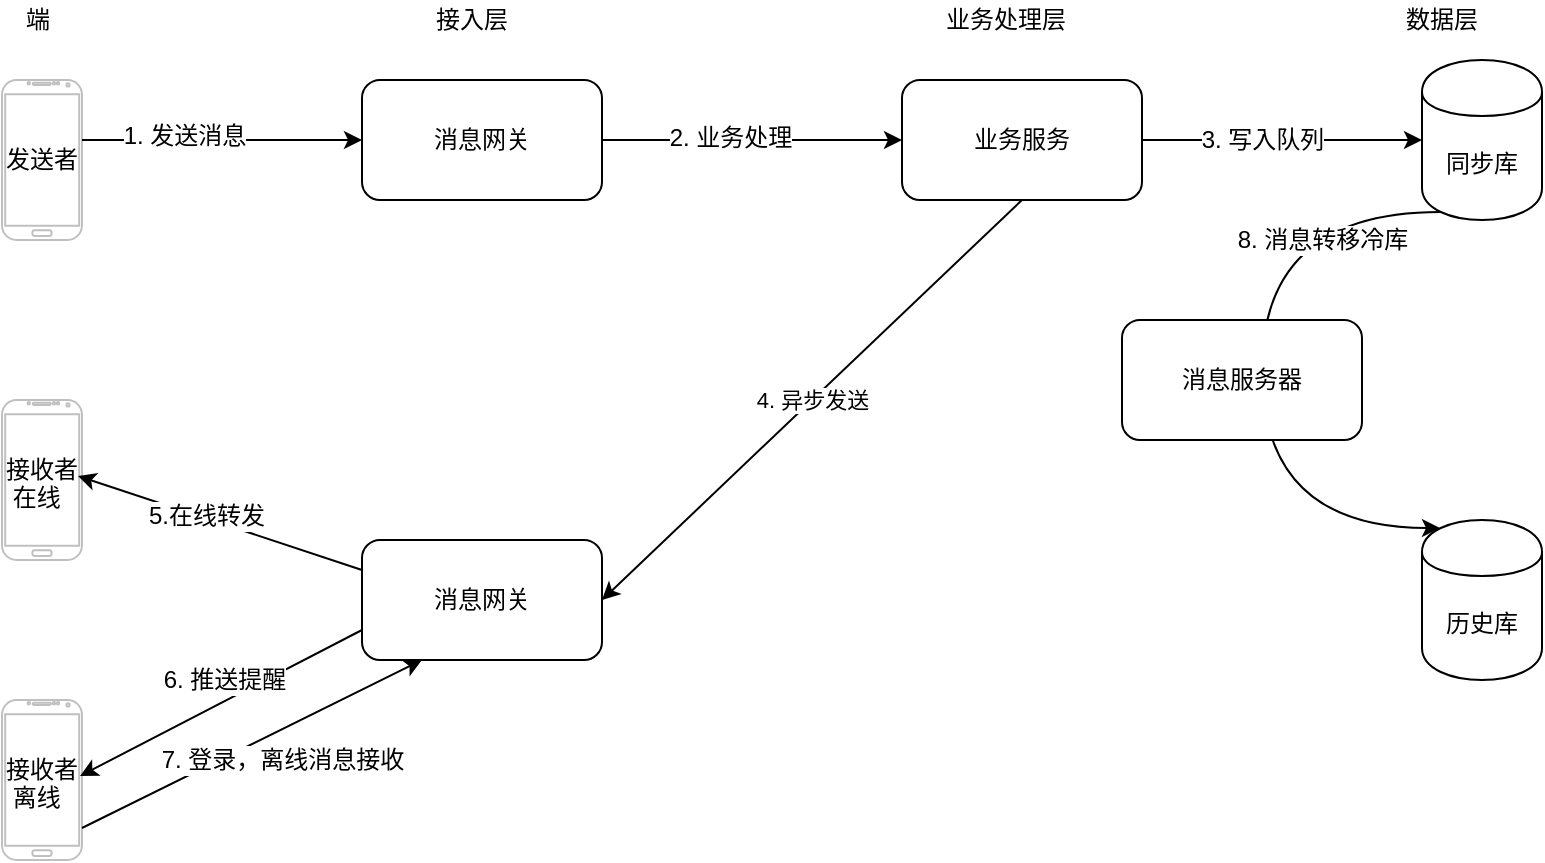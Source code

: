<mxfile version="12.2.2" type="device" pages="1"><diagram id="ZGYIoBKd13s_T1CWap09" name="第 1 页"><mxGraphModel dx="946" dy="638" grid="1" gridSize="10" guides="1" tooltips="1" connect="1" arrows="1" fold="1" page="1" pageScale="1" pageWidth="1169" pageHeight="827" math="0" shadow="0"><root><mxCell id="0"/><mxCell id="1" parent="0"/><mxCell id="BvnMG65yEx3vMFB8q-3R-1" value="" style="verticalLabelPosition=bottom;verticalAlign=top;html=1;shadow=0;dashed=0;strokeWidth=1;shape=mxgraph.android.phone2;strokeColor=#c0c0c0;" parent="1" vertex="1"><mxGeometry x="170" y="140" width="40" height="80" as="geometry"/></mxCell><mxCell id="BvnMG65yEx3vMFB8q-3R-5" value="" style="verticalLabelPosition=bottom;verticalAlign=top;html=1;shadow=0;dashed=0;strokeWidth=1;shape=mxgraph.android.phone2;strokeColor=#c0c0c0;" parent="1" vertex="1"><mxGeometry x="170" y="300" width="40" height="80" as="geometry"/></mxCell><mxCell id="BvnMG65yEx3vMFB8q-3R-7" value="" style="verticalLabelPosition=bottom;verticalAlign=top;html=1;shadow=0;dashed=0;strokeWidth=1;shape=mxgraph.android.phone2;strokeColor=#c0c0c0;" parent="1" vertex="1"><mxGeometry x="170" y="450" width="40" height="80" as="geometry"/></mxCell><mxCell id="BvnMG65yEx3vMFB8q-3R-17" style="edgeStyle=none;rounded=0;orthogonalLoop=1;jettySize=auto;html=1;exitX=0;exitY=0.5;exitDx=0;exitDy=0;entryX=1;entryY=0.375;entryDx=0;entryDy=0;entryPerimeter=0;endArrow=none;endFill=0;startArrow=classic;startFill=1;" parent="1" source="BvnMG65yEx3vMFB8q-3R-8" target="BvnMG65yEx3vMFB8q-3R-1" edge="1"><mxGeometry relative="1" as="geometry"/></mxCell><mxCell id="BvnMG65yEx3vMFB8q-3R-18" value="1. 发送消息" style="text;html=1;resizable=0;points=[];align=center;verticalAlign=middle;labelBackgroundColor=#ffffff;" parent="BvnMG65yEx3vMFB8q-3R-17" vertex="1" connectable="0"><mxGeometry x="0.271" y="-2" relative="1" as="geometry"><mxPoint as="offset"/></mxGeometry></mxCell><mxCell id="BvnMG65yEx3vMFB8q-3R-19" style="edgeStyle=none;rounded=0;orthogonalLoop=1;jettySize=auto;html=1;exitX=1;exitY=0.5;exitDx=0;exitDy=0;entryX=0;entryY=0.5;entryDx=0;entryDy=0;startArrow=none;startFill=0;endArrow=classic;endFill=1;" parent="1" source="BvnMG65yEx3vMFB8q-3R-8" target="BvnMG65yEx3vMFB8q-3R-12" edge="1"><mxGeometry relative="1" as="geometry"/></mxCell><mxCell id="BvnMG65yEx3vMFB8q-3R-27" value="2. 业务处理" style="text;html=1;resizable=0;points=[];align=center;verticalAlign=middle;labelBackgroundColor=#ffffff;" parent="BvnMG65yEx3vMFB8q-3R-19" vertex="1" connectable="0"><mxGeometry x="-0.147" y="1" relative="1" as="geometry"><mxPoint as="offset"/></mxGeometry></mxCell><mxCell id="BvnMG65yEx3vMFB8q-3R-8" value="消息网关" style="rounded=1;whiteSpace=wrap;html=1;" parent="1" vertex="1"><mxGeometry x="350" y="140" width="120" height="60" as="geometry"/></mxCell><mxCell id="BvnMG65yEx3vMFB8q-3R-9" value="端" style="text;html=1;resizable=0;points=[];autosize=1;align=left;verticalAlign=top;spacingTop=-4;" parent="1" vertex="1"><mxGeometry x="180" y="100" width="30" height="20" as="geometry"/></mxCell><mxCell id="BvnMG65yEx3vMFB8q-3R-10" value="接入层" style="text;html=1;resizable=0;points=[];autosize=1;align=left;verticalAlign=top;spacingTop=-4;" parent="1" vertex="1"><mxGeometry x="385" y="100" width="50" height="20" as="geometry"/></mxCell><mxCell id="BvnMG65yEx3vMFB8q-3R-24" style="edgeStyle=none;rounded=0;orthogonalLoop=1;jettySize=auto;html=1;exitX=0;exitY=0.25;exitDx=0;exitDy=0;entryX=0.95;entryY=0.475;entryDx=0;entryDy=0;entryPerimeter=0;startArrow=none;startFill=0;endArrow=classic;endFill=1;" parent="1" source="BvnMG65yEx3vMFB8q-3R-11" target="BvnMG65yEx3vMFB8q-3R-5" edge="1"><mxGeometry relative="1" as="geometry"/></mxCell><mxCell id="BvnMG65yEx3vMFB8q-3R-29" value="5.在线转发" style="text;html=1;resizable=0;points=[];align=center;verticalAlign=middle;labelBackgroundColor=#ffffff;" parent="BvnMG65yEx3vMFB8q-3R-24" vertex="1" connectable="0"><mxGeometry x="0.104" y="-1" relative="1" as="geometry"><mxPoint as="offset"/></mxGeometry></mxCell><mxCell id="BvnMG65yEx3vMFB8q-3R-25" style="edgeStyle=none;rounded=0;orthogonalLoop=1;jettySize=auto;html=1;exitX=0;exitY=0.75;exitDx=0;exitDy=0;entryX=0.975;entryY=0.475;entryDx=0;entryDy=0;entryPerimeter=0;startArrow=none;startFill=0;endArrow=classic;endFill=1;" parent="1" source="BvnMG65yEx3vMFB8q-3R-11" target="BvnMG65yEx3vMFB8q-3R-7" edge="1"><mxGeometry relative="1" as="geometry"/></mxCell><mxCell id="BvnMG65yEx3vMFB8q-3R-32" value="6. 推送提醒" style="text;html=1;resizable=0;points=[];align=center;verticalAlign=middle;labelBackgroundColor=#ffffff;" parent="BvnMG65yEx3vMFB8q-3R-25" vertex="1" connectable="0"><mxGeometry x="0.205" y="-4" relative="1" as="geometry"><mxPoint x="17" y="-15.5" as="offset"/></mxGeometry></mxCell><mxCell id="BvnMG65yEx3vMFB8q-3R-37" style="edgeStyle=none;rounded=0;orthogonalLoop=1;jettySize=auto;html=1;exitX=0.25;exitY=1;exitDx=0;exitDy=0;entryX=1;entryY=0.8;entryDx=0;entryDy=0;entryPerimeter=0;startArrow=classic;startFill=1;endArrow=none;endFill=0;" parent="1" source="BvnMG65yEx3vMFB8q-3R-11" target="BvnMG65yEx3vMFB8q-3R-7" edge="1"><mxGeometry relative="1" as="geometry"/></mxCell><mxCell id="BvnMG65yEx3vMFB8q-3R-38" value="7. 登录，离线消息接收" style="text;html=1;resizable=0;points=[];align=center;verticalAlign=middle;labelBackgroundColor=#ffffff;" parent="BvnMG65yEx3vMFB8q-3R-37" vertex="1" connectable="0"><mxGeometry x="0.057" relative="1" as="geometry"><mxPoint x="19.5" y="5.5" as="offset"/></mxGeometry></mxCell><mxCell id="BvnMG65yEx3vMFB8q-3R-11" value="消息网关" style="rounded=1;whiteSpace=wrap;html=1;" parent="1" vertex="1"><mxGeometry x="350" y="370" width="120" height="60" as="geometry"/></mxCell><mxCell id="BvnMG65yEx3vMFB8q-3R-20" style="edgeStyle=none;rounded=0;orthogonalLoop=1;jettySize=auto;html=1;exitX=1;exitY=0.5;exitDx=0;exitDy=0;entryX=0;entryY=0.5;entryDx=0;entryDy=0;startArrow=none;startFill=0;endArrow=classic;endFill=1;" parent="1" source="BvnMG65yEx3vMFB8q-3R-12" target="BvnMG65yEx3vMFB8q-3R-15" edge="1"><mxGeometry relative="1" as="geometry"/></mxCell><mxCell id="BvnMG65yEx3vMFB8q-3R-28" value="3. 写入队列" style="text;html=1;resizable=0;points=[];align=center;verticalAlign=middle;labelBackgroundColor=#ffffff;" parent="BvnMG65yEx3vMFB8q-3R-20" vertex="1" connectable="0"><mxGeometry x="-0.314" y="-1" relative="1" as="geometry"><mxPoint x="12" y="-1" as="offset"/></mxGeometry></mxCell><mxCell id="BvnMG65yEx3vMFB8q-3R-22" value="4. 异步发送" style="edgeStyle=none;rounded=0;orthogonalLoop=1;jettySize=auto;html=1;exitX=0.5;exitY=1;exitDx=0;exitDy=0;entryX=1;entryY=0.5;entryDx=0;entryDy=0;startArrow=none;startFill=0;endArrow=classic;endFill=1;" parent="1" source="BvnMG65yEx3vMFB8q-3R-12" target="BvnMG65yEx3vMFB8q-3R-11" edge="1"><mxGeometry relative="1" as="geometry"/></mxCell><mxCell id="BvnMG65yEx3vMFB8q-3R-12" value="业务服务" style="rounded=1;whiteSpace=wrap;html=1;" parent="1" vertex="1"><mxGeometry x="620" y="140" width="120" height="60" as="geometry"/></mxCell><mxCell id="BvnMG65yEx3vMFB8q-3R-13" value="业务处理层" style="text;html=1;resizable=0;points=[];autosize=1;align=left;verticalAlign=top;spacingTop=-4;" parent="1" vertex="1"><mxGeometry x="640" y="100" width="80" height="20" as="geometry"/></mxCell><mxCell id="BvnMG65yEx3vMFB8q-3R-40" style="edgeStyle=orthogonalEdgeStyle;curved=1;rounded=0;orthogonalLoop=1;jettySize=auto;html=1;exitX=0.15;exitY=0.95;exitDx=0;exitDy=0;exitPerimeter=0;entryX=0.15;entryY=0.05;entryDx=0;entryDy=0;entryPerimeter=0;startArrow=none;startFill=0;endArrow=classic;endFill=1;" parent="1" source="BvnMG65yEx3vMFB8q-3R-15" target="BvnMG65yEx3vMFB8q-3R-16" edge="1"><mxGeometry relative="1" as="geometry"><Array as="points"><mxPoint x="800" y="206"/><mxPoint x="800" y="364"/></Array></mxGeometry></mxCell><mxCell id="BvnMG65yEx3vMFB8q-3R-42" value="8. 消息转移冷库" style="text;html=1;resizable=0;points=[];align=center;verticalAlign=middle;labelBackgroundColor=#ffffff;" parent="BvnMG65yEx3vMFB8q-3R-40" vertex="1" connectable="0"><mxGeometry x="-0.643" y="12" relative="1" as="geometry"><mxPoint x="1" y="2" as="offset"/></mxGeometry></mxCell><mxCell id="BvnMG65yEx3vMFB8q-3R-15" value="同步库" style="shape=cylinder;whiteSpace=wrap;html=1;boundedLbl=1;backgroundOutline=1;" parent="1" vertex="1"><mxGeometry x="880" y="130" width="60" height="80" as="geometry"/></mxCell><mxCell id="BvnMG65yEx3vMFB8q-3R-16" value="历史库" style="shape=cylinder;whiteSpace=wrap;html=1;boundedLbl=1;backgroundOutline=1;" parent="1" vertex="1"><mxGeometry x="880" y="360" width="60" height="80" as="geometry"/></mxCell><mxCell id="BvnMG65yEx3vMFB8q-3R-31" value="接收者&lt;br&gt;&amp;nbsp;离线" style="text;html=1;resizable=0;points=[];autosize=1;align=left;verticalAlign=top;spacingTop=-4;" parent="1" vertex="1"><mxGeometry x="170" y="475" width="50" height="30" as="geometry"/></mxCell><mxCell id="BvnMG65yEx3vMFB8q-3R-41" value="消息服务器" style="rounded=1;whiteSpace=wrap;html=1;" parent="1" vertex="1"><mxGeometry x="730" y="260" width="120" height="60" as="geometry"/></mxCell><mxCell id="BvnMG65yEx3vMFB8q-3R-43" value="数据层" style="text;html=1;resizable=0;points=[];autosize=1;align=left;verticalAlign=top;spacingTop=-4;" parent="1" vertex="1"><mxGeometry x="870" y="100" width="50" height="20" as="geometry"/></mxCell><mxCell id="lhWoN8YztQxGYDBnVK4r-1" value="发送者" style="text;html=1;resizable=0;points=[];autosize=1;align=left;verticalAlign=top;spacingTop=-4;" parent="1" vertex="1"><mxGeometry x="170" y="170" width="50" height="20" as="geometry"/></mxCell><mxCell id="lhWoN8YztQxGYDBnVK4r-2" value="接收者&lt;br&gt;&amp;nbsp;在线" style="text;html=1;resizable=0;points=[];autosize=1;align=left;verticalAlign=top;spacingTop=-4;" parent="1" vertex="1"><mxGeometry x="170" y="325" width="50" height="30" as="geometry"/></mxCell></root></mxGraphModel></diagram></mxfile>